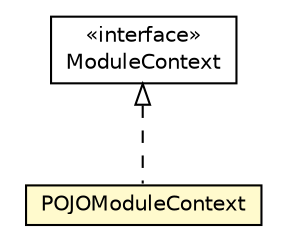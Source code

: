 #!/usr/local/bin/dot
#
# Class diagram 
# Generated by UMLGraph version R5_6-24-gf6e263 (http://www.umlgraph.org/)
#

digraph G {
	edge [fontname="Helvetica",fontsize=10,labelfontname="Helvetica",labelfontsize=10];
	node [fontname="Helvetica",fontsize=10,shape=plaintext];
	nodesep=0.25;
	ranksep=0.5;
	// org.universAAL.middleware.container.ModuleContext
	c287259 [label=<<table title="org.universAAL.middleware.container.ModuleContext" border="0" cellborder="1" cellspacing="0" cellpadding="2" port="p" href="../ModuleContext.html">
		<tr><td><table border="0" cellspacing="0" cellpadding="1">
<tr><td align="center" balign="center"> &#171;interface&#187; </td></tr>
<tr><td align="center" balign="center"> ModuleContext </td></tr>
		</table></td></tr>
		</table>>, URL="../ModuleContext.html", fontname="Helvetica", fontcolor="black", fontsize=10.0];
	// org.universAAL.middleware.container.pojo.POJOModuleContext
	c287782 [label=<<table title="org.universAAL.middleware.container.pojo.POJOModuleContext" border="0" cellborder="1" cellspacing="0" cellpadding="2" port="p" bgcolor="lemonChiffon" href="./POJOModuleContext.html">
		<tr><td><table border="0" cellspacing="0" cellpadding="1">
<tr><td align="center" balign="center"> POJOModuleContext </td></tr>
		</table></td></tr>
		</table>>, URL="./POJOModuleContext.html", fontname="Helvetica", fontcolor="black", fontsize=10.0];
	//org.universAAL.middleware.container.pojo.POJOModuleContext implements org.universAAL.middleware.container.ModuleContext
	c287259:p -> c287782:p [dir=back,arrowtail=empty,style=dashed];
}


